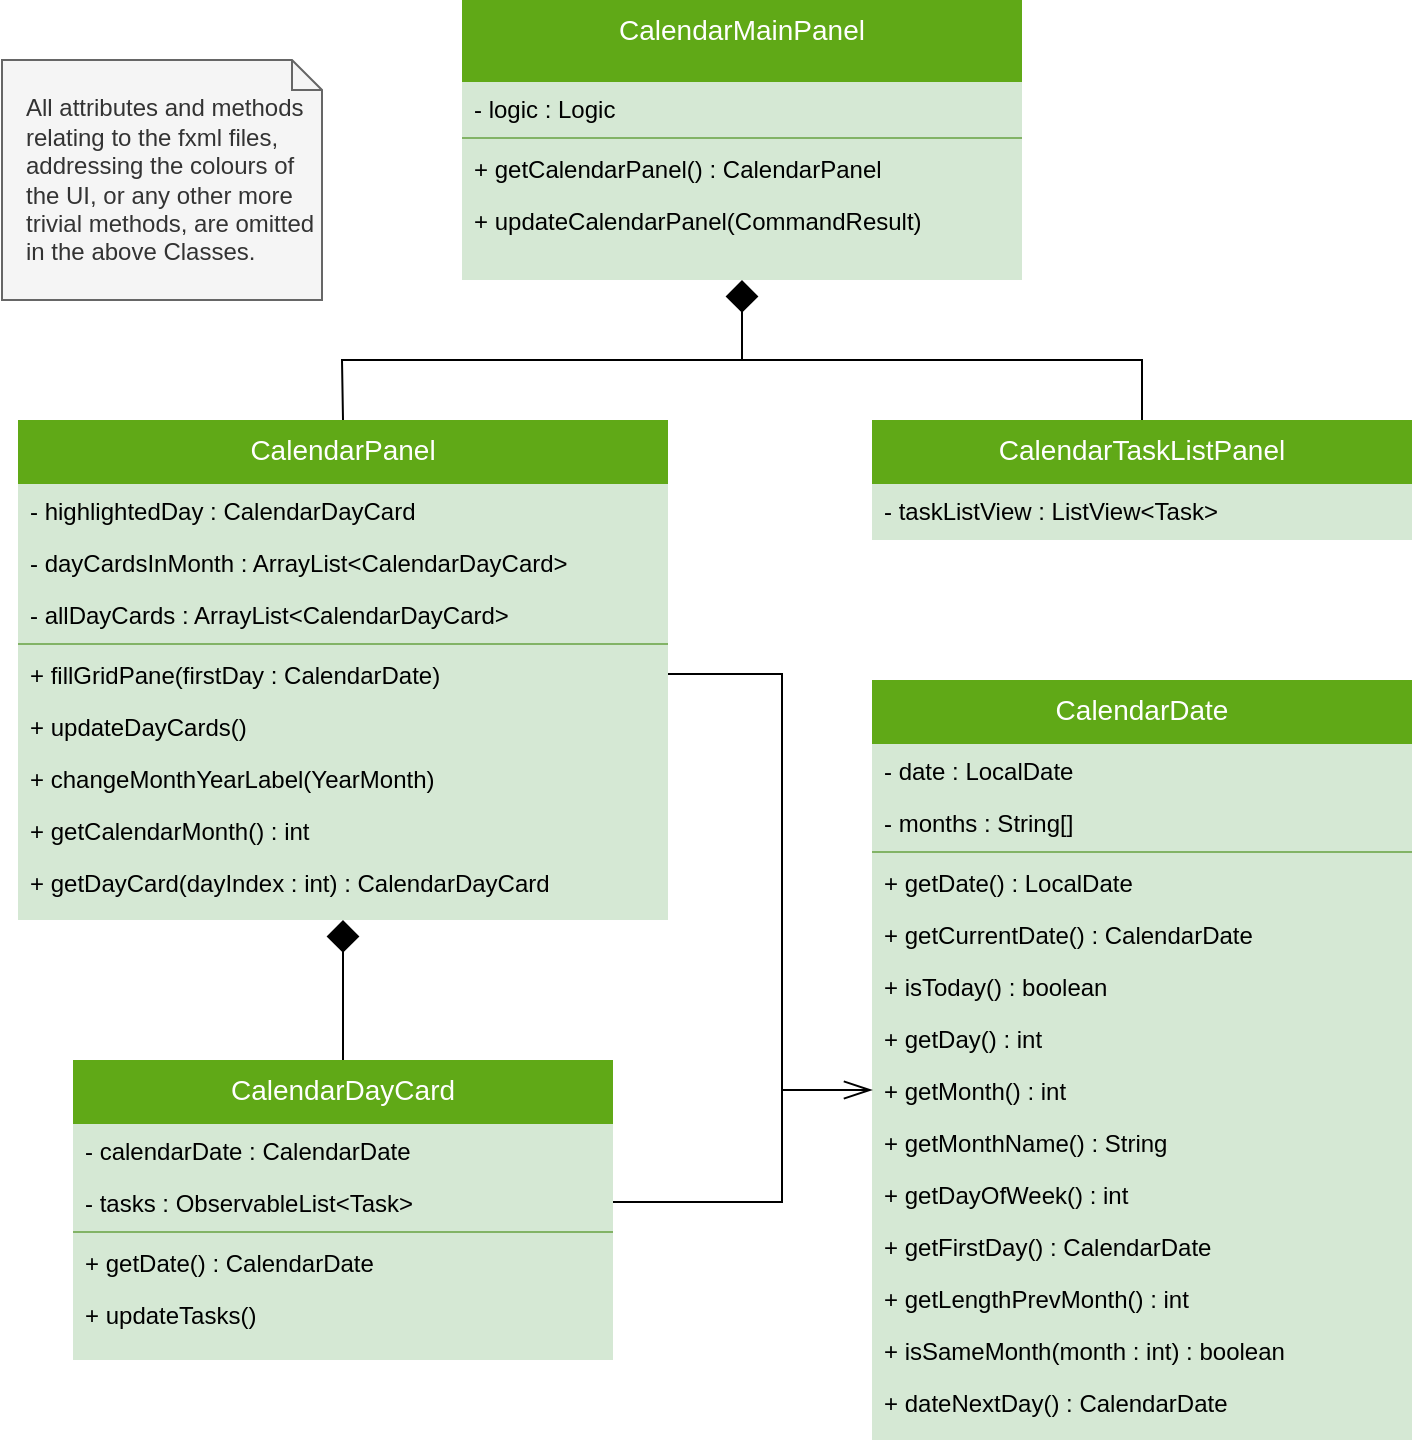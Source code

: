 <mxfile version="12.9.8" type="device"><diagram id="C5RBs43oDa-KdzZeNtuy" name="Page-1"><mxGraphModel dx="1184" dy="748" grid="1" gridSize="10" guides="1" tooltips="1" connect="1" arrows="1" fold="1" page="1" pageScale="1" pageWidth="827" pageHeight="1169" math="0" shadow="0"><root><mxCell id="WIyWlLk6GJQsqaUBKTNV-0"/><mxCell id="WIyWlLk6GJQsqaUBKTNV-1" parent="WIyWlLk6GJQsqaUBKTNV-0"/><mxCell id="X7Y5v6uyfDLDOSgQq14c-15" value="CalendarMainPanel" style="swimlane;fontStyle=0;align=center;verticalAlign=top;childLayout=stackLayout;horizontal=1;startSize=41;horizontalStack=0;resizeParent=1;resizeLast=0;collapsible=1;marginBottom=0;rounded=0;shadow=0;strokeWidth=1;fillColor=#60a917;strokeColor=none;fontColor=#ffffff;swimlaneFillColor=#D5E8D4;fontSize=14;" vertex="1" parent="WIyWlLk6GJQsqaUBKTNV-1"><mxGeometry x="300" y="70" width="280" height="140" as="geometry"><mxRectangle x="130" y="380" width="160" height="26" as="alternateBounds"/></mxGeometry></mxCell><mxCell id="X7Y5v6uyfDLDOSgQq14c-16" value="- logic : Logic" style="text;align=left;verticalAlign=top;spacingLeft=4;spacingRight=4;overflow=hidden;rotatable=0;points=[[0,0.5],[1,0.5]];portConstraint=eastwest;rounded=0;shadow=0;html=0;fillColor=#d5e8d4;strokeColor=none;" vertex="1" parent="X7Y5v6uyfDLDOSgQq14c-15"><mxGeometry y="41" width="280" height="26" as="geometry"/></mxCell><mxCell id="X7Y5v6uyfDLDOSgQq14c-20" value="" style="line;html=1;strokeWidth=1;align=left;verticalAlign=middle;spacingTop=-1;spacingLeft=3;spacingRight=3;rotatable=0;labelPosition=right;points=[];portConstraint=eastwest;fillColor=#d5e8d4;strokeColor=#82b366;shadow=0;gradientColor=none;" vertex="1" parent="X7Y5v6uyfDLDOSgQq14c-15"><mxGeometry y="67" width="280" height="4" as="geometry"/></mxCell><mxCell id="X7Y5v6uyfDLDOSgQq14c-42" value="+ getCalendarPanel() : CalendarPanel" style="text;strokeColor=none;fillColor=none;align=left;verticalAlign=top;spacingLeft=4;spacingRight=4;overflow=hidden;rotatable=0;points=[[0,0.5],[1,0.5]];portConstraint=eastwest;fontSize=12;" vertex="1" parent="X7Y5v6uyfDLDOSgQq14c-15"><mxGeometry y="71" width="280" height="26" as="geometry"/></mxCell><mxCell id="X7Y5v6uyfDLDOSgQq14c-43" value="+ updateCalendarPanel(CommandResult)" style="text;strokeColor=none;fillColor=none;align=left;verticalAlign=top;spacingLeft=4;spacingRight=4;overflow=hidden;rotatable=0;points=[[0,0.5],[1,0.5]];portConstraint=eastwest;fontSize=12;" vertex="1" parent="X7Y5v6uyfDLDOSgQq14c-15"><mxGeometry y="97" width="280" height="26" as="geometry"/></mxCell><mxCell id="OrdrLDbsiygVmOlIKMc1-78" value="&lt;div&gt;All attributes and methods relating to the fxml files, addressing the colours of the UI, or any other more trivial methods, are omitted in the above Classes.&lt;/div&gt;" style="shape=note;size=15;align=left;spacingLeft=10;html=1;whiteSpace=wrap;fillColor=#f5f5f5;strokeColor=#666666;fontColor=#333333;" parent="WIyWlLk6GJQsqaUBKTNV-1" vertex="1"><mxGeometry x="70" y="100" width="160" height="120" as="geometry"/></mxCell><mxCell id="X7Y5v6uyfDLDOSgQq14c-21" value="CalendarTaskListPanel" style="swimlane;fontStyle=0;align=center;verticalAlign=top;childLayout=stackLayout;horizontal=1;startSize=32;horizontalStack=0;resizeParent=1;resizeLast=0;collapsible=1;marginBottom=0;rounded=0;shadow=0;strokeWidth=1;fillColor=#60a917;strokeColor=none;fontColor=#ffffff;swimlaneFillColor=#D5E8D4;fontSize=14;" vertex="1" parent="WIyWlLk6GJQsqaUBKTNV-1"><mxGeometry x="505" y="280" width="270" height="60" as="geometry"><mxRectangle x="130" y="380" width="160" height="26" as="alternateBounds"/></mxGeometry></mxCell><mxCell id="X7Y5v6uyfDLDOSgQq14c-22" value="- taskListView : ListView&lt;Task&gt;" style="text;align=left;verticalAlign=top;spacingLeft=4;spacingRight=4;overflow=hidden;rotatable=0;points=[[0,0.5],[1,0.5]];portConstraint=eastwest;rounded=0;shadow=0;html=0;fillColor=#d5e8d4;strokeColor=none;" vertex="1" parent="X7Y5v6uyfDLDOSgQq14c-21"><mxGeometry y="32" width="270" height="26" as="geometry"/></mxCell><mxCell id="X7Y5v6uyfDLDOSgQq14c-39" value="" style="endArrow=none;html=1;endSize=12;startArrow=diamond;startSize=14;startFill=1;edgeStyle=orthogonalEdgeStyle;align=left;verticalAlign=bottom;fontSize=14;rounded=0;entryX=0.5;entryY=0;entryDx=0;entryDy=0;endFill=0;" edge="1" parent="WIyWlLk6GJQsqaUBKTNV-1" target="X7Y5v6uyfDLDOSgQq14c-21"><mxGeometry x="-0.924" relative="1" as="geometry"><mxPoint x="440" y="210" as="sourcePoint"/><mxPoint x="580" y="230" as="targetPoint"/><Array as="points"><mxPoint x="440" y="250"/><mxPoint x="640" y="250"/></Array><mxPoint as="offset"/></mxGeometry></mxCell><mxCell id="X7Y5v6uyfDLDOSgQq14c-40" value="" style="endArrow=none;html=1;strokeWidth=1;fontSize=14;endFill=0;endSize=12;entryX=0.5;entryY=0;entryDx=0;entryDy=0;rounded=0;" edge="1" parent="WIyWlLk6GJQsqaUBKTNV-1" target="X7Y5v6uyfDLDOSgQq14c-27"><mxGeometry width="50" height="50" relative="1" as="geometry"><mxPoint x="440" y="250" as="sourcePoint"/><mxPoint x="241" y="275" as="targetPoint"/><Array as="points"><mxPoint x="240" y="250"/></Array></mxGeometry></mxCell><mxCell id="X7Y5v6uyfDLDOSgQq14c-41" value="" style="endArrow=none;html=1;endSize=12;startArrow=diamond;startSize=14;startFill=1;edgeStyle=orthogonalEdgeStyle;align=left;verticalAlign=bottom;fontSize=14;rounded=0;entryX=0.5;entryY=0;entryDx=0;entryDy=0;endFill=0;exitX=0.5;exitY=1;exitDx=0;exitDy=0;" edge="1" parent="WIyWlLk6GJQsqaUBKTNV-1" source="X7Y5v6uyfDLDOSgQq14c-27" target="zkfFHV4jXpPFQw0GAbJ--6"><mxGeometry x="-0.924" relative="1" as="geometry"><mxPoint x="241" y="680" as="sourcePoint"/><mxPoint x="435" y="520" as="targetPoint"/><Array as="points"><mxPoint x="241" y="640"/><mxPoint x="241" y="640"/></Array><mxPoint as="offset"/></mxGeometry></mxCell><mxCell id="X7Y5v6uyfDLDOSgQq14c-27" value="CalendarPanel" style="swimlane;fontStyle=0;align=center;verticalAlign=top;childLayout=stackLayout;horizontal=1;startSize=32;horizontalStack=0;resizeParent=1;resizeLast=0;collapsible=1;marginBottom=0;rounded=0;shadow=0;strokeWidth=1;fillColor=#60a917;strokeColor=none;fontColor=#ffffff;swimlaneFillColor=#D5E8D4;fontSize=14;" vertex="1" parent="WIyWlLk6GJQsqaUBKTNV-1"><mxGeometry x="78" y="280" width="325" height="250" as="geometry"><mxRectangle x="130" y="380" width="160" height="26" as="alternateBounds"/></mxGeometry></mxCell><mxCell id="X7Y5v6uyfDLDOSgQq14c-28" value="- highlightedDay : CalendarDayCard" style="text;align=left;verticalAlign=top;spacingLeft=4;spacingRight=4;overflow=hidden;rotatable=0;points=[[0,0.5],[1,0.5]];portConstraint=eastwest;rounded=0;shadow=0;html=0;fillColor=#d5e8d4;strokeColor=none;" vertex="1" parent="X7Y5v6uyfDLDOSgQq14c-27"><mxGeometry y="32" width="325" height="26" as="geometry"/></mxCell><mxCell id="X7Y5v6uyfDLDOSgQq14c-52" value="- dayCardsInMonth : ArrayList&lt;CalendarDayCard&gt;" style="text;strokeColor=none;fillColor=none;align=left;verticalAlign=top;spacingLeft=4;spacingRight=4;overflow=hidden;rotatable=0;points=[[0,0.5],[1,0.5]];portConstraint=eastwest;fontSize=12;" vertex="1" parent="X7Y5v6uyfDLDOSgQq14c-27"><mxGeometry y="58" width="325" height="26" as="geometry"/></mxCell><mxCell id="X7Y5v6uyfDLDOSgQq14c-53" value="- allDayCards : ArrayList&lt;CalendarDayCard&gt;" style="text;strokeColor=none;fillColor=none;align=left;verticalAlign=top;spacingLeft=4;spacingRight=4;overflow=hidden;rotatable=0;points=[[0,0.5],[1,0.5]];portConstraint=eastwest;fontSize=12;" vertex="1" parent="X7Y5v6uyfDLDOSgQq14c-27"><mxGeometry y="84" width="325" height="26" as="geometry"/></mxCell><mxCell id="X7Y5v6uyfDLDOSgQq14c-32" value="" style="line;html=1;strokeWidth=1;align=left;verticalAlign=middle;spacingTop=-1;spacingLeft=3;spacingRight=3;rotatable=0;labelPosition=right;points=[];portConstraint=eastwest;fillColor=#d5e8d4;strokeColor=#82b366;shadow=0;gradientColor=none;" vertex="1" parent="X7Y5v6uyfDLDOSgQq14c-27"><mxGeometry y="110" width="325" height="4" as="geometry"/></mxCell><mxCell id="X7Y5v6uyfDLDOSgQq14c-44" value="+ fillGridPane(firstDay : CalendarDate)" style="text;strokeColor=none;fillColor=none;align=left;verticalAlign=top;spacingLeft=4;spacingRight=4;overflow=hidden;rotatable=0;points=[[0,0.5],[1,0.5]];portConstraint=eastwest;fontSize=12;" vertex="1" parent="X7Y5v6uyfDLDOSgQq14c-27"><mxGeometry y="114" width="325" height="26" as="geometry"/></mxCell><mxCell id="X7Y5v6uyfDLDOSgQq14c-45" value="+ updateDayCards()" style="text;strokeColor=none;fillColor=none;align=left;verticalAlign=top;spacingLeft=4;spacingRight=4;overflow=hidden;rotatable=0;points=[[0,0.5],[1,0.5]];portConstraint=eastwest;fontSize=12;" vertex="1" parent="X7Y5v6uyfDLDOSgQq14c-27"><mxGeometry y="140" width="325" height="26" as="geometry"/></mxCell><mxCell id="X7Y5v6uyfDLDOSgQq14c-46" value="+ changeMonthYearLabel(YearMonth)" style="text;strokeColor=none;fillColor=none;align=left;verticalAlign=top;spacingLeft=4;spacingRight=4;overflow=hidden;rotatable=0;points=[[0,0.5],[1,0.5]];portConstraint=eastwest;fontSize=12;" vertex="1" parent="X7Y5v6uyfDLDOSgQq14c-27"><mxGeometry y="166" width="325" height="26" as="geometry"/></mxCell><mxCell id="X7Y5v6uyfDLDOSgQq14c-47" value="+ getCalendarMonth() : int" style="text;strokeColor=none;fillColor=none;align=left;verticalAlign=top;spacingLeft=4;spacingRight=4;overflow=hidden;rotatable=0;points=[[0,0.5],[1,0.5]];portConstraint=eastwest;fontSize=12;" vertex="1" parent="X7Y5v6uyfDLDOSgQq14c-27"><mxGeometry y="192" width="325" height="26" as="geometry"/></mxCell><mxCell id="X7Y5v6uyfDLDOSgQq14c-48" value="+ getDayCard(dayIndex : int) : CalendarDayCard" style="text;strokeColor=none;fillColor=none;align=left;verticalAlign=top;spacingLeft=4;spacingRight=4;overflow=hidden;rotatable=0;points=[[0,0.5],[1,0.5]];portConstraint=eastwest;fontSize=12;" vertex="1" parent="X7Y5v6uyfDLDOSgQq14c-27"><mxGeometry y="218" width="325" height="26" as="geometry"/></mxCell><mxCell id="X7Y5v6uyfDLDOSgQq14c-33" value="CalendarDate" style="swimlane;fontStyle=0;align=center;verticalAlign=top;childLayout=stackLayout;horizontal=1;startSize=32;horizontalStack=0;resizeParent=1;resizeLast=0;collapsible=1;marginBottom=0;rounded=0;shadow=0;strokeWidth=1;fillColor=#60a917;strokeColor=none;fontColor=#ffffff;swimlaneFillColor=#D5E8D4;fontSize=14;" vertex="1" parent="WIyWlLk6GJQsqaUBKTNV-1"><mxGeometry x="505" y="410" width="270" height="380" as="geometry"><mxRectangle x="130" y="380" width="160" height="26" as="alternateBounds"/></mxGeometry></mxCell><mxCell id="X7Y5v6uyfDLDOSgQq14c-34" value="- date : LocalDate" style="text;align=left;verticalAlign=top;spacingLeft=4;spacingRight=4;overflow=hidden;rotatable=0;points=[[0,0.5],[1,0.5]];portConstraint=eastwest;rounded=0;shadow=0;html=0;fillColor=#d5e8d4;strokeColor=none;" vertex="1" parent="X7Y5v6uyfDLDOSgQq14c-33"><mxGeometry y="32" width="270" height="26" as="geometry"/></mxCell><mxCell id="X7Y5v6uyfDLDOSgQq14c-35" value="- months : String[]" style="text;align=left;verticalAlign=top;spacingLeft=4;spacingRight=4;overflow=hidden;rotatable=0;points=[[0,0.5],[1,0.5]];portConstraint=eastwest;fillColor=#d5e8d4;strokeColor=none;" vertex="1" parent="X7Y5v6uyfDLDOSgQq14c-33"><mxGeometry y="58" width="270" height="26" as="geometry"/></mxCell><mxCell id="X7Y5v6uyfDLDOSgQq14c-38" value="" style="line;html=1;strokeWidth=1;align=left;verticalAlign=middle;spacingTop=-1;spacingLeft=3;spacingRight=3;rotatable=0;labelPosition=right;points=[];portConstraint=eastwest;fillColor=#d5e8d4;strokeColor=#82b366;shadow=0;gradientColor=none;" vertex="1" parent="X7Y5v6uyfDLDOSgQq14c-33"><mxGeometry y="84" width="270" height="4" as="geometry"/></mxCell><mxCell id="X7Y5v6uyfDLDOSgQq14c-57" value="+ getDate() : LocalDate" style="text;strokeColor=none;fillColor=none;align=left;verticalAlign=top;spacingLeft=4;spacingRight=4;overflow=hidden;rotatable=0;points=[[0,0.5],[1,0.5]];portConstraint=eastwest;fontSize=12;" vertex="1" parent="X7Y5v6uyfDLDOSgQq14c-33"><mxGeometry y="88" width="270" height="26" as="geometry"/></mxCell><mxCell id="X7Y5v6uyfDLDOSgQq14c-56" value="+ getCurrentDate() : CalendarDate" style="text;strokeColor=none;fillColor=none;align=left;verticalAlign=top;spacingLeft=4;spacingRight=4;overflow=hidden;rotatable=0;points=[[0,0.5],[1,0.5]];portConstraint=eastwest;fontSize=12;" vertex="1" parent="X7Y5v6uyfDLDOSgQq14c-33"><mxGeometry y="114" width="270" height="26" as="geometry"/></mxCell><mxCell id="X7Y5v6uyfDLDOSgQq14c-58" value="+ isToday() : boolean" style="text;strokeColor=none;fillColor=none;align=left;verticalAlign=top;spacingLeft=4;spacingRight=4;overflow=hidden;rotatable=0;points=[[0,0.5],[1,0.5]];portConstraint=eastwest;fontSize=12;" vertex="1" parent="X7Y5v6uyfDLDOSgQq14c-33"><mxGeometry y="140" width="270" height="26" as="geometry"/></mxCell><mxCell id="X7Y5v6uyfDLDOSgQq14c-59" value="+ getDay() : int" style="text;strokeColor=none;fillColor=none;align=left;verticalAlign=top;spacingLeft=4;spacingRight=4;overflow=hidden;rotatable=0;points=[[0,0.5],[1,0.5]];portConstraint=eastwest;fontSize=12;" vertex="1" parent="X7Y5v6uyfDLDOSgQq14c-33"><mxGeometry y="166" width="270" height="26" as="geometry"/></mxCell><mxCell id="X7Y5v6uyfDLDOSgQq14c-60" value="+ getMonth() : int" style="text;strokeColor=none;fillColor=none;align=left;verticalAlign=top;spacingLeft=4;spacingRight=4;overflow=hidden;rotatable=0;points=[[0,0.5],[1,0.5]];portConstraint=eastwest;fontSize=12;" vertex="1" parent="X7Y5v6uyfDLDOSgQq14c-33"><mxGeometry y="192" width="270" height="26" as="geometry"/></mxCell><mxCell id="X7Y5v6uyfDLDOSgQq14c-61" value="+ getMonthName() : String" style="text;strokeColor=none;fillColor=none;align=left;verticalAlign=top;spacingLeft=4;spacingRight=4;overflow=hidden;rotatable=0;points=[[0,0.5],[1,0.5]];portConstraint=eastwest;fontSize=12;" vertex="1" parent="X7Y5v6uyfDLDOSgQq14c-33"><mxGeometry y="218" width="270" height="26" as="geometry"/></mxCell><mxCell id="X7Y5v6uyfDLDOSgQq14c-62" value="+ getDayOfWeek() : int" style="text;strokeColor=none;fillColor=none;align=left;verticalAlign=top;spacingLeft=4;spacingRight=4;overflow=hidden;rotatable=0;points=[[0,0.5],[1,0.5]];portConstraint=eastwest;fontSize=12;" vertex="1" parent="X7Y5v6uyfDLDOSgQq14c-33"><mxGeometry y="244" width="270" height="26" as="geometry"/></mxCell><mxCell id="X7Y5v6uyfDLDOSgQq14c-63" value="+ getFirstDay() : CalendarDate" style="text;strokeColor=none;fillColor=none;align=left;verticalAlign=top;spacingLeft=4;spacingRight=4;overflow=hidden;rotatable=0;points=[[0,0.5],[1,0.5]];portConstraint=eastwest;fontSize=12;" vertex="1" parent="X7Y5v6uyfDLDOSgQq14c-33"><mxGeometry y="270" width="270" height="26" as="geometry"/></mxCell><mxCell id="X7Y5v6uyfDLDOSgQq14c-64" value="+ getLengthPrevMonth() : int" style="text;strokeColor=none;fillColor=none;align=left;verticalAlign=top;spacingLeft=4;spacingRight=4;overflow=hidden;rotatable=0;points=[[0,0.5],[1,0.5]];portConstraint=eastwest;fontSize=12;" vertex="1" parent="X7Y5v6uyfDLDOSgQq14c-33"><mxGeometry y="296" width="270" height="26" as="geometry"/></mxCell><mxCell id="X7Y5v6uyfDLDOSgQq14c-65" value="+ isSameMonth(month : int) : boolean" style="text;strokeColor=none;fillColor=none;align=left;verticalAlign=top;spacingLeft=4;spacingRight=4;overflow=hidden;rotatable=0;points=[[0,0.5],[1,0.5]];portConstraint=eastwest;fontSize=12;" vertex="1" parent="X7Y5v6uyfDLDOSgQq14c-33"><mxGeometry y="322" width="270" height="26" as="geometry"/></mxCell><mxCell id="X7Y5v6uyfDLDOSgQq14c-66" value="+ dateNextDay() : CalendarDate" style="text;strokeColor=none;fillColor=none;align=left;verticalAlign=top;spacingLeft=4;spacingRight=4;overflow=hidden;rotatable=0;points=[[0,0.5],[1,0.5]];portConstraint=eastwest;fontSize=12;" vertex="1" parent="X7Y5v6uyfDLDOSgQq14c-33"><mxGeometry y="348" width="270" height="26" as="geometry"/></mxCell><mxCell id="zkfFHV4jXpPFQw0GAbJ--6" value="CalendarDayCard" style="swimlane;fontStyle=0;align=center;verticalAlign=top;childLayout=stackLayout;horizontal=1;startSize=32;horizontalStack=0;resizeParent=1;resizeLast=0;collapsible=1;marginBottom=0;rounded=0;shadow=0;strokeWidth=1;fillColor=#60a917;strokeColor=none;fontColor=#ffffff;swimlaneFillColor=#D5E8D4;fontSize=14;" parent="WIyWlLk6GJQsqaUBKTNV-1" vertex="1"><mxGeometry x="105.5" y="600" width="270" height="150" as="geometry"><mxRectangle x="130" y="380" width="160" height="26" as="alternateBounds"/></mxGeometry></mxCell><mxCell id="zkfFHV4jXpPFQw0GAbJ--8" value="- calendarDate : CalendarDate" style="text;align=left;verticalAlign=top;spacingLeft=4;spacingRight=4;overflow=hidden;rotatable=0;points=[[0,0.5],[1,0.5]];portConstraint=eastwest;rounded=0;shadow=0;html=0;fillColor=#d5e8d4;strokeColor=none;" parent="zkfFHV4jXpPFQw0GAbJ--6" vertex="1"><mxGeometry y="32" width="270" height="26" as="geometry"/></mxCell><mxCell id="zkfFHV4jXpPFQw0GAbJ--7" value="- tasks : ObservableList&lt;Task&gt;" style="text;align=left;verticalAlign=top;spacingLeft=4;spacingRight=4;overflow=hidden;rotatable=0;points=[[0,0.5],[1,0.5]];portConstraint=eastwest;fillColor=#d5e8d4;strokeColor=none;" parent="zkfFHV4jXpPFQw0GAbJ--6" vertex="1"><mxGeometry y="58" width="270" height="26" as="geometry"/></mxCell><mxCell id="zkfFHV4jXpPFQw0GAbJ--9" value="" style="line;html=1;strokeWidth=1;align=left;verticalAlign=middle;spacingTop=-1;spacingLeft=3;spacingRight=3;rotatable=0;labelPosition=right;points=[];portConstraint=eastwest;fillColor=#d5e8d4;strokeColor=#82b366;shadow=0;gradientColor=none;" parent="zkfFHV4jXpPFQw0GAbJ--6" vertex="1"><mxGeometry y="84" width="270" height="4" as="geometry"/></mxCell><mxCell id="X7Y5v6uyfDLDOSgQq14c-54" value="+ getDate() : CalendarDate" style="text;strokeColor=none;fillColor=none;align=left;verticalAlign=top;spacingLeft=4;spacingRight=4;overflow=hidden;rotatable=0;points=[[0,0.5],[1,0.5]];portConstraint=eastwest;fontSize=12;" vertex="1" parent="zkfFHV4jXpPFQw0GAbJ--6"><mxGeometry y="88" width="270" height="26" as="geometry"/></mxCell><mxCell id="X7Y5v6uyfDLDOSgQq14c-55" value="+ updateTasks()" style="text;strokeColor=none;fillColor=none;align=left;verticalAlign=top;spacingLeft=4;spacingRight=4;overflow=hidden;rotatable=0;points=[[0,0.5],[1,0.5]];portConstraint=eastwest;fontSize=12;" vertex="1" parent="zkfFHV4jXpPFQw0GAbJ--6"><mxGeometry y="114" width="270" height="26" as="geometry"/></mxCell><mxCell id="X7Y5v6uyfDLDOSgQq14c-69" style="edgeStyle=orthogonalEdgeStyle;rounded=0;orthogonalLoop=1;jettySize=auto;html=1;exitX=1;exitY=0.5;exitDx=0;exitDy=0;entryX=0;entryY=0.5;entryDx=0;entryDy=0;startArrow=none;startFill=0;endArrow=openThin;endFill=0;endSize=12;strokeWidth=1;fontSize=12;" edge="1" parent="WIyWlLk6GJQsqaUBKTNV-1" source="X7Y5v6uyfDLDOSgQq14c-44" target="X7Y5v6uyfDLDOSgQq14c-60"><mxGeometry relative="1" as="geometry"><Array as="points"><mxPoint x="460" y="407"/><mxPoint x="460" y="615"/></Array></mxGeometry></mxCell><mxCell id="X7Y5v6uyfDLDOSgQq14c-70" value="" style="endArrow=none;html=1;strokeWidth=1;fontSize=12;exitX=1;exitY=0.5;exitDx=0;exitDy=0;strokeColor=#000000;rounded=0;" edge="1" parent="WIyWlLk6GJQsqaUBKTNV-1" source="zkfFHV4jXpPFQw0GAbJ--7"><mxGeometry width="50" height="50" relative="1" as="geometry"><mxPoint x="400" y="680" as="sourcePoint"/><mxPoint x="460" y="610" as="targetPoint"/><Array as="points"><mxPoint x="460" y="671"/><mxPoint x="460" y="650"/></Array></mxGeometry></mxCell></root></mxGraphModel></diagram></mxfile>
